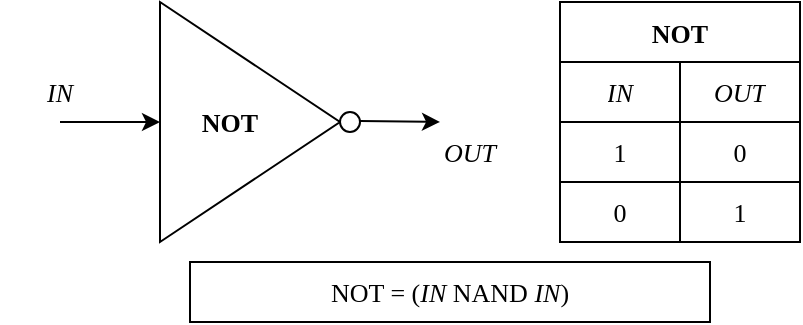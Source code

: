<mxfile version="20.0.1" type="github"><diagram id="E2l5rYUeE3aZGdfNp-Fx" name="Page-1"><mxGraphModel dx="946" dy="587" grid="1" gridSize="10" guides="1" tooltips="1" connect="1" arrows="1" fold="1" page="1" pageScale="1" pageWidth="850" pageHeight="1100" math="0" shadow="0"><root><mxCell id="0"/><mxCell id="1" parent="0"/><mxCell id="0POYecLPXs7CjEtetJMV-26" value="" style="rounded=0;whiteSpace=wrap;html=1;labelBorderColor=none;fontFamily=JetBrains Mono;fontSize=13;" vertex="1" parent="1"><mxGeometry x="255" y="210" width="260" height="30" as="geometry"/></mxCell><mxCell id="0POYecLPXs7CjEtetJMV-3" value="NOT" style="shape=table;startSize=30;container=1;collapsible=0;childLayout=tableLayout;fontStyle=1;align=center;fontSize=13;fontFamily=JetBrains Mono;" vertex="1" parent="1"><mxGeometry x="440" y="80" width="120" height="120" as="geometry"/></mxCell><mxCell id="0POYecLPXs7CjEtetJMV-4" value="" style="shape=tableRow;horizontal=0;startSize=0;swimlaneHead=0;swimlaneBody=0;top=0;left=0;bottom=0;right=0;collapsible=0;dropTarget=0;fillColor=none;points=[[0,0.5],[1,0.5]];portConstraint=eastwest;fontSize=13;" vertex="1" parent="0POYecLPXs7CjEtetJMV-3"><mxGeometry y="30" width="120" height="30" as="geometry"/></mxCell><mxCell id="0POYecLPXs7CjEtetJMV-5" value="IN" style="shape=partialRectangle;html=1;whiteSpace=wrap;connectable=0;fillColor=none;top=0;left=0;bottom=0;right=0;overflow=hidden;fontSize=13;fontFamily=JetBrains Mono;fontStyle=2" vertex="1" parent="0POYecLPXs7CjEtetJMV-4"><mxGeometry width="60" height="30" as="geometry"><mxRectangle width="60" height="30" as="alternateBounds"/></mxGeometry></mxCell><mxCell id="0POYecLPXs7CjEtetJMV-6" value="OUT" style="shape=partialRectangle;html=1;whiteSpace=wrap;connectable=0;fillColor=none;top=0;left=0;bottom=0;right=0;overflow=hidden;fontSize=13;fontFamily=JetBrains Mono;fontStyle=2" vertex="1" parent="0POYecLPXs7CjEtetJMV-4"><mxGeometry x="60" width="60" height="30" as="geometry"><mxRectangle width="60" height="30" as="alternateBounds"/></mxGeometry></mxCell><mxCell id="0POYecLPXs7CjEtetJMV-8" value="" style="shape=tableRow;horizontal=0;startSize=0;swimlaneHead=0;swimlaneBody=0;top=0;left=0;bottom=0;right=0;collapsible=0;dropTarget=0;fillColor=none;points=[[0,0.5],[1,0.5]];portConstraint=eastwest;fontSize=13;" vertex="1" parent="0POYecLPXs7CjEtetJMV-3"><mxGeometry y="60" width="120" height="30" as="geometry"/></mxCell><mxCell id="0POYecLPXs7CjEtetJMV-9" value="1" style="shape=partialRectangle;html=1;whiteSpace=wrap;connectable=0;fillColor=none;top=0;left=0;bottom=0;right=0;overflow=hidden;fontSize=13;fontFamily=JetBrains Mono;" vertex="1" parent="0POYecLPXs7CjEtetJMV-8"><mxGeometry width="60" height="30" as="geometry"><mxRectangle width="60" height="30" as="alternateBounds"/></mxGeometry></mxCell><mxCell id="0POYecLPXs7CjEtetJMV-10" value="0" style="shape=partialRectangle;html=1;whiteSpace=wrap;connectable=0;fillColor=none;top=0;left=0;bottom=0;right=0;overflow=hidden;fontSize=13;fontFamily=JetBrains Mono;" vertex="1" parent="0POYecLPXs7CjEtetJMV-8"><mxGeometry x="60" width="60" height="30" as="geometry"><mxRectangle width="60" height="30" as="alternateBounds"/></mxGeometry></mxCell><mxCell id="0POYecLPXs7CjEtetJMV-12" value="" style="shape=tableRow;horizontal=0;startSize=0;swimlaneHead=0;swimlaneBody=0;top=0;left=0;bottom=0;right=0;collapsible=0;dropTarget=0;fillColor=none;points=[[0,0.5],[1,0.5]];portConstraint=eastwest;fontSize=13;" vertex="1" parent="0POYecLPXs7CjEtetJMV-3"><mxGeometry y="90" width="120" height="30" as="geometry"/></mxCell><mxCell id="0POYecLPXs7CjEtetJMV-13" value="0" style="shape=partialRectangle;html=1;whiteSpace=wrap;connectable=0;fillColor=none;top=0;left=0;bottom=0;right=0;overflow=hidden;fontSize=13;fontFamily=JetBrains Mono;" vertex="1" parent="0POYecLPXs7CjEtetJMV-12"><mxGeometry width="60" height="30" as="geometry"><mxRectangle width="60" height="30" as="alternateBounds"/></mxGeometry></mxCell><mxCell id="0POYecLPXs7CjEtetJMV-14" value="1" style="shape=partialRectangle;html=1;whiteSpace=wrap;connectable=0;fillColor=none;top=0;left=0;bottom=0;right=0;overflow=hidden;fontSize=13;fontFamily=JetBrains Mono;" vertex="1" parent="0POYecLPXs7CjEtetJMV-12"><mxGeometry x="60" width="60" height="30" as="geometry"><mxRectangle width="60" height="30" as="alternateBounds"/></mxGeometry></mxCell><mxCell id="0POYecLPXs7CjEtetJMV-16" value="" style="triangle;whiteSpace=wrap;html=1;fontFamily=JetBrains Mono;fontSize=13;" vertex="1" parent="1"><mxGeometry x="240" y="80" width="90" height="120" as="geometry"/></mxCell><mxCell id="0POYecLPXs7CjEtetJMV-18" value="" style="ellipse;whiteSpace=wrap;html=1;aspect=fixed;fontFamily=JetBrains Mono;fontSize=13;" vertex="1" parent="1"><mxGeometry x="330" y="135" width="10" height="10" as="geometry"/></mxCell><mxCell id="0POYecLPXs7CjEtetJMV-20" value="" style="endArrow=classic;html=1;rounded=0;fontFamily=JetBrains Mono;fontSize=13;entryX=0;entryY=0.5;entryDx=0;entryDy=0;" edge="1" parent="1" target="0POYecLPXs7CjEtetJMV-16"><mxGeometry width="50" height="50" relative="1" as="geometry"><mxPoint x="190" y="140" as="sourcePoint"/><mxPoint x="210" y="120" as="targetPoint"/></mxGeometry></mxCell><mxCell id="0POYecLPXs7CjEtetJMV-21" value="" style="endArrow=classic;html=1;rounded=0;fontFamily=JetBrains Mono;fontSize=13;" edge="1" parent="1"><mxGeometry width="50" height="50" relative="1" as="geometry"><mxPoint x="340" y="139.5" as="sourcePoint"/><mxPoint x="380" y="140" as="targetPoint"/></mxGeometry></mxCell><mxCell id="0POYecLPXs7CjEtetJMV-22" value="&lt;b&gt;NOT&lt;/b&gt;" style="text;html=1;strokeColor=none;fillColor=none;align=center;verticalAlign=middle;whiteSpace=wrap;rounded=0;fontFamily=JetBrains Mono;fontSize=13;" vertex="1" parent="1"><mxGeometry x="245" y="125" width="60" height="30" as="geometry"/></mxCell><mxCell id="0POYecLPXs7CjEtetJMV-23" value="&lt;i&gt;IN&lt;/i&gt;" style="text;html=1;strokeColor=none;fillColor=none;align=center;verticalAlign=middle;whiteSpace=wrap;rounded=0;fontFamily=JetBrains Mono;fontSize=13;" vertex="1" parent="1"><mxGeometry x="160" y="110" width="60" height="30" as="geometry"/></mxCell><mxCell id="0POYecLPXs7CjEtetJMV-24" value="&lt;i&gt;OUT&lt;/i&gt;" style="text;html=1;strokeColor=none;fillColor=none;align=center;verticalAlign=middle;whiteSpace=wrap;rounded=0;fontFamily=JetBrains Mono;fontSize=13;" vertex="1" parent="1"><mxGeometry x="365" y="140" width="60" height="30" as="geometry"/></mxCell><mxCell id="0POYecLPXs7CjEtetJMV-25" value="NOT = (&lt;i&gt;IN&lt;/i&gt; NAND &lt;i&gt;IN&lt;/i&gt;)" style="text;html=1;strokeColor=none;fillColor=none;align=center;verticalAlign=middle;whiteSpace=wrap;rounded=0;fontFamily=JetBrains Mono;fontSize=13;labelBorderColor=none;" vertex="1" parent="1"><mxGeometry x="260" y="210" width="250" height="30" as="geometry"/></mxCell></root></mxGraphModel></diagram></mxfile>